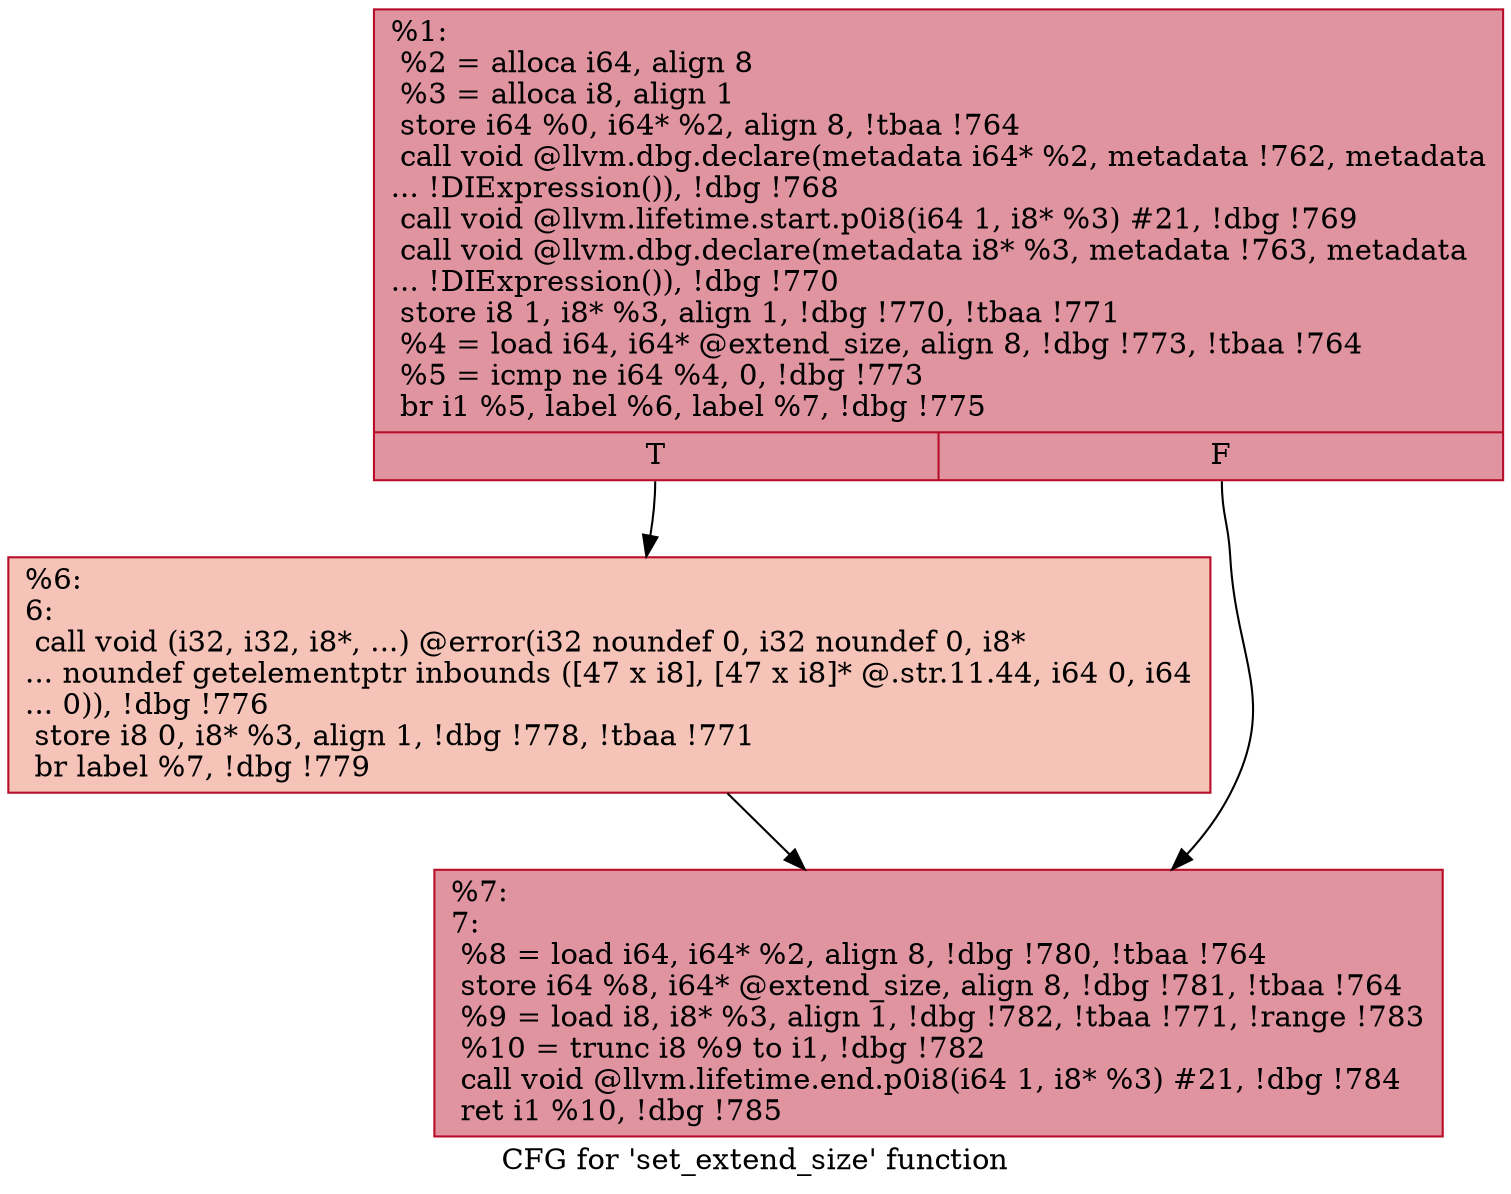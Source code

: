 digraph "CFG for 'set_extend_size' function" {
	label="CFG for 'set_extend_size' function";

	Node0x1172e00 [shape=record,color="#b70d28ff", style=filled, fillcolor="#b70d2870",label="{%1:\l  %2 = alloca i64, align 8\l  %3 = alloca i8, align 1\l  store i64 %0, i64* %2, align 8, !tbaa !764\l  call void @llvm.dbg.declare(metadata i64* %2, metadata !762, metadata\l... !DIExpression()), !dbg !768\l  call void @llvm.lifetime.start.p0i8(i64 1, i8* %3) #21, !dbg !769\l  call void @llvm.dbg.declare(metadata i8* %3, metadata !763, metadata\l... !DIExpression()), !dbg !770\l  store i8 1, i8* %3, align 1, !dbg !770, !tbaa !771\l  %4 = load i64, i64* @extend_size, align 8, !dbg !773, !tbaa !764\l  %5 = icmp ne i64 %4, 0, !dbg !773\l  br i1 %5, label %6, label %7, !dbg !775\l|{<s0>T|<s1>F}}"];
	Node0x1172e00:s0 -> Node0x1173220;
	Node0x1172e00:s1 -> Node0x1173270;
	Node0x1173220 [shape=record,color="#b70d28ff", style=filled, fillcolor="#e8765c70",label="{%6:\l6:                                                \l  call void (i32, i32, i8*, ...) @error(i32 noundef 0, i32 noundef 0, i8*\l... noundef getelementptr inbounds ([47 x i8], [47 x i8]* @.str.11.44, i64 0, i64\l... 0)), !dbg !776\l  store i8 0, i8* %3, align 1, !dbg !778, !tbaa !771\l  br label %7, !dbg !779\l}"];
	Node0x1173220 -> Node0x1173270;
	Node0x1173270 [shape=record,color="#b70d28ff", style=filled, fillcolor="#b70d2870",label="{%7:\l7:                                                \l  %8 = load i64, i64* %2, align 8, !dbg !780, !tbaa !764\l  store i64 %8, i64* @extend_size, align 8, !dbg !781, !tbaa !764\l  %9 = load i8, i8* %3, align 1, !dbg !782, !tbaa !771, !range !783\l  %10 = trunc i8 %9 to i1, !dbg !782\l  call void @llvm.lifetime.end.p0i8(i64 1, i8* %3) #21, !dbg !784\l  ret i1 %10, !dbg !785\l}"];
}
